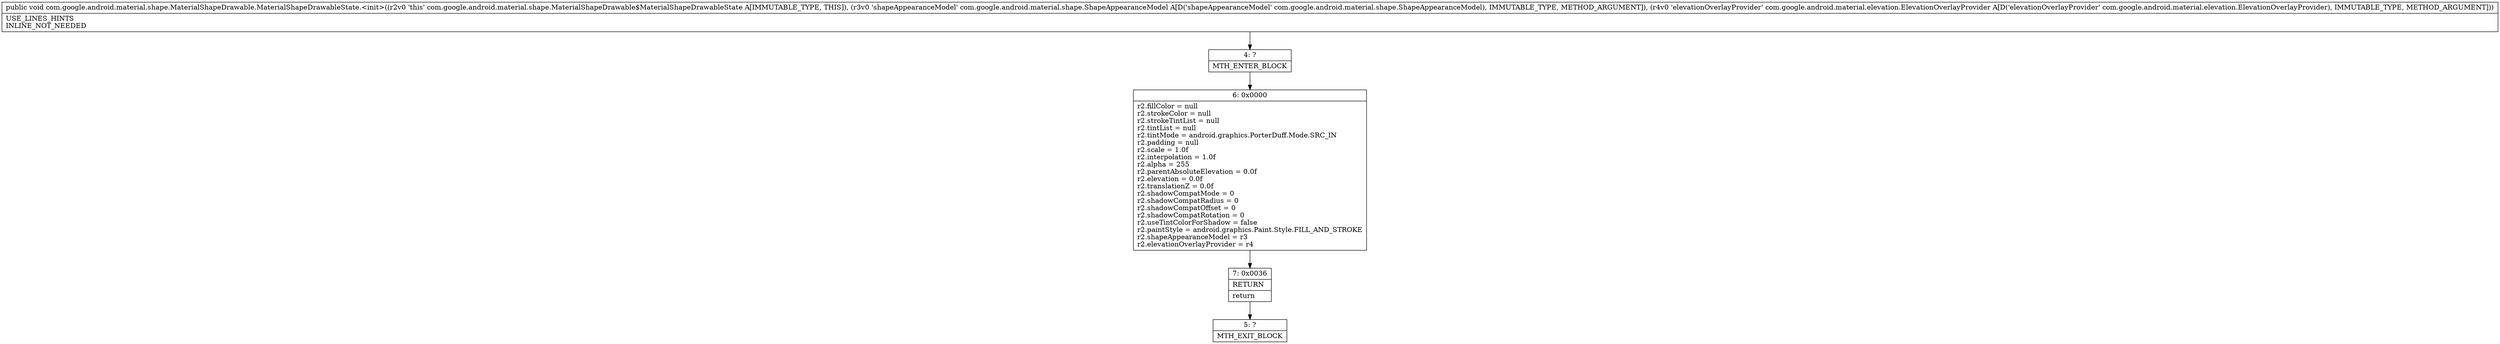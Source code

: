 digraph "CFG forcom.google.android.material.shape.MaterialShapeDrawable.MaterialShapeDrawableState.\<init\>(Lcom\/google\/android\/material\/shape\/ShapeAppearanceModel;Lcom\/google\/android\/material\/elevation\/ElevationOverlayProvider;)V" {
Node_4 [shape=record,label="{4\:\ ?|MTH_ENTER_BLOCK\l}"];
Node_6 [shape=record,label="{6\:\ 0x0000|r2.fillColor = null\lr2.strokeColor = null\lr2.strokeTintList = null\lr2.tintList = null\lr2.tintMode = android.graphics.PorterDuff.Mode.SRC_IN\lr2.padding = null\lr2.scale = 1.0f\lr2.interpolation = 1.0f\lr2.alpha = 255\lr2.parentAbsoluteElevation = 0.0f\lr2.elevation = 0.0f\lr2.translationZ = 0.0f\lr2.shadowCompatMode = 0\lr2.shadowCompatRadius = 0\lr2.shadowCompatOffset = 0\lr2.shadowCompatRotation = 0\lr2.useTintColorForShadow = false\lr2.paintStyle = android.graphics.Paint.Style.FILL_AND_STROKE\lr2.shapeAppearanceModel = r3\lr2.elevationOverlayProvider = r4\l}"];
Node_7 [shape=record,label="{7\:\ 0x0036|RETURN\l|return\l}"];
Node_5 [shape=record,label="{5\:\ ?|MTH_EXIT_BLOCK\l}"];
MethodNode[shape=record,label="{public void com.google.android.material.shape.MaterialShapeDrawable.MaterialShapeDrawableState.\<init\>((r2v0 'this' com.google.android.material.shape.MaterialShapeDrawable$MaterialShapeDrawableState A[IMMUTABLE_TYPE, THIS]), (r3v0 'shapeAppearanceModel' com.google.android.material.shape.ShapeAppearanceModel A[D('shapeAppearanceModel' com.google.android.material.shape.ShapeAppearanceModel), IMMUTABLE_TYPE, METHOD_ARGUMENT]), (r4v0 'elevationOverlayProvider' com.google.android.material.elevation.ElevationOverlayProvider A[D('elevationOverlayProvider' com.google.android.material.elevation.ElevationOverlayProvider), IMMUTABLE_TYPE, METHOD_ARGUMENT]))  | USE_LINES_HINTS\lINLINE_NOT_NEEDED\l}"];
MethodNode -> Node_4;Node_4 -> Node_6;
Node_6 -> Node_7;
Node_7 -> Node_5;
}

